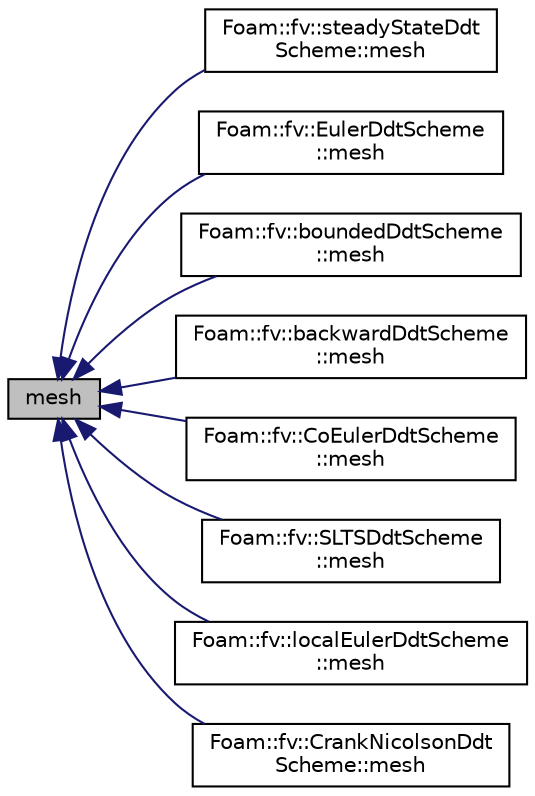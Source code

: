 digraph "mesh"
{
  bgcolor="transparent";
  edge [fontname="Helvetica",fontsize="10",labelfontname="Helvetica",labelfontsize="10"];
  node [fontname="Helvetica",fontsize="10",shape=record];
  rankdir="LR";
  Node1 [label="mesh",height=0.2,width=0.4,color="black", fillcolor="grey75", style="filled", fontcolor="black"];
  Node1 -> Node2 [dir="back",color="midnightblue",fontsize="10",style="solid",fontname="Helvetica"];
  Node2 [label="Foam::fv::steadyStateDdt\lScheme::mesh",height=0.2,width=0.4,color="black",URL="$a02432.html#a9687e6999ad5ae21072ec74623f049ff",tooltip="Return mesh reference. "];
  Node1 -> Node3 [dir="back",color="midnightblue",fontsize="10",style="solid",fontname="Helvetica"];
  Node3 [label="Foam::fv::EulerDdtScheme\l::mesh",height=0.2,width=0.4,color="black",URL="$a00676.html#a9687e6999ad5ae21072ec74623f049ff",tooltip="Return mesh reference. "];
  Node1 -> Node4 [dir="back",color="midnightblue",fontsize="10",style="solid",fontname="Helvetica"];
  Node4 [label="Foam::fv::boundedDdtScheme\l::mesh",height=0.2,width=0.4,color="black",URL="$a00155.html#a9687e6999ad5ae21072ec74623f049ff",tooltip="Return mesh reference. "];
  Node1 -> Node5 [dir="back",color="midnightblue",fontsize="10",style="solid",fontname="Helvetica"];
  Node5 [label="Foam::fv::backwardDdtScheme\l::mesh",height=0.2,width=0.4,color="black",URL="$a00094.html#a9687e6999ad5ae21072ec74623f049ff",tooltip="Return mesh reference. "];
  Node1 -> Node6 [dir="back",color="midnightblue",fontsize="10",style="solid",fontname="Helvetica"];
  Node6 [label="Foam::fv::CoEulerDdtScheme\l::mesh",height=0.2,width=0.4,color="black",URL="$a00309.html#a9687e6999ad5ae21072ec74623f049ff",tooltip="Return mesh reference. "];
  Node1 -> Node7 [dir="back",color="midnightblue",fontsize="10",style="solid",fontname="Helvetica"];
  Node7 [label="Foam::fv::SLTSDdtScheme\l::mesh",height=0.2,width=0.4,color="black",URL="$a02332.html#a9687e6999ad5ae21072ec74623f049ff",tooltip="Return mesh reference. "];
  Node1 -> Node8 [dir="back",color="midnightblue",fontsize="10",style="solid",fontname="Helvetica"];
  Node8 [label="Foam::fv::localEulerDdtScheme\l::mesh",height=0.2,width=0.4,color="black",URL="$a01365.html#a9687e6999ad5ae21072ec74623f049ff",tooltip="Return mesh reference. "];
  Node1 -> Node9 [dir="back",color="midnightblue",fontsize="10",style="solid",fontname="Helvetica"];
  Node9 [label="Foam::fv::CrankNicolsonDdt\lScheme::mesh",height=0.2,width=0.4,color="black",URL="$a00428.html#a9687e6999ad5ae21072ec74623f049ff",tooltip="Return mesh reference. "];
}
